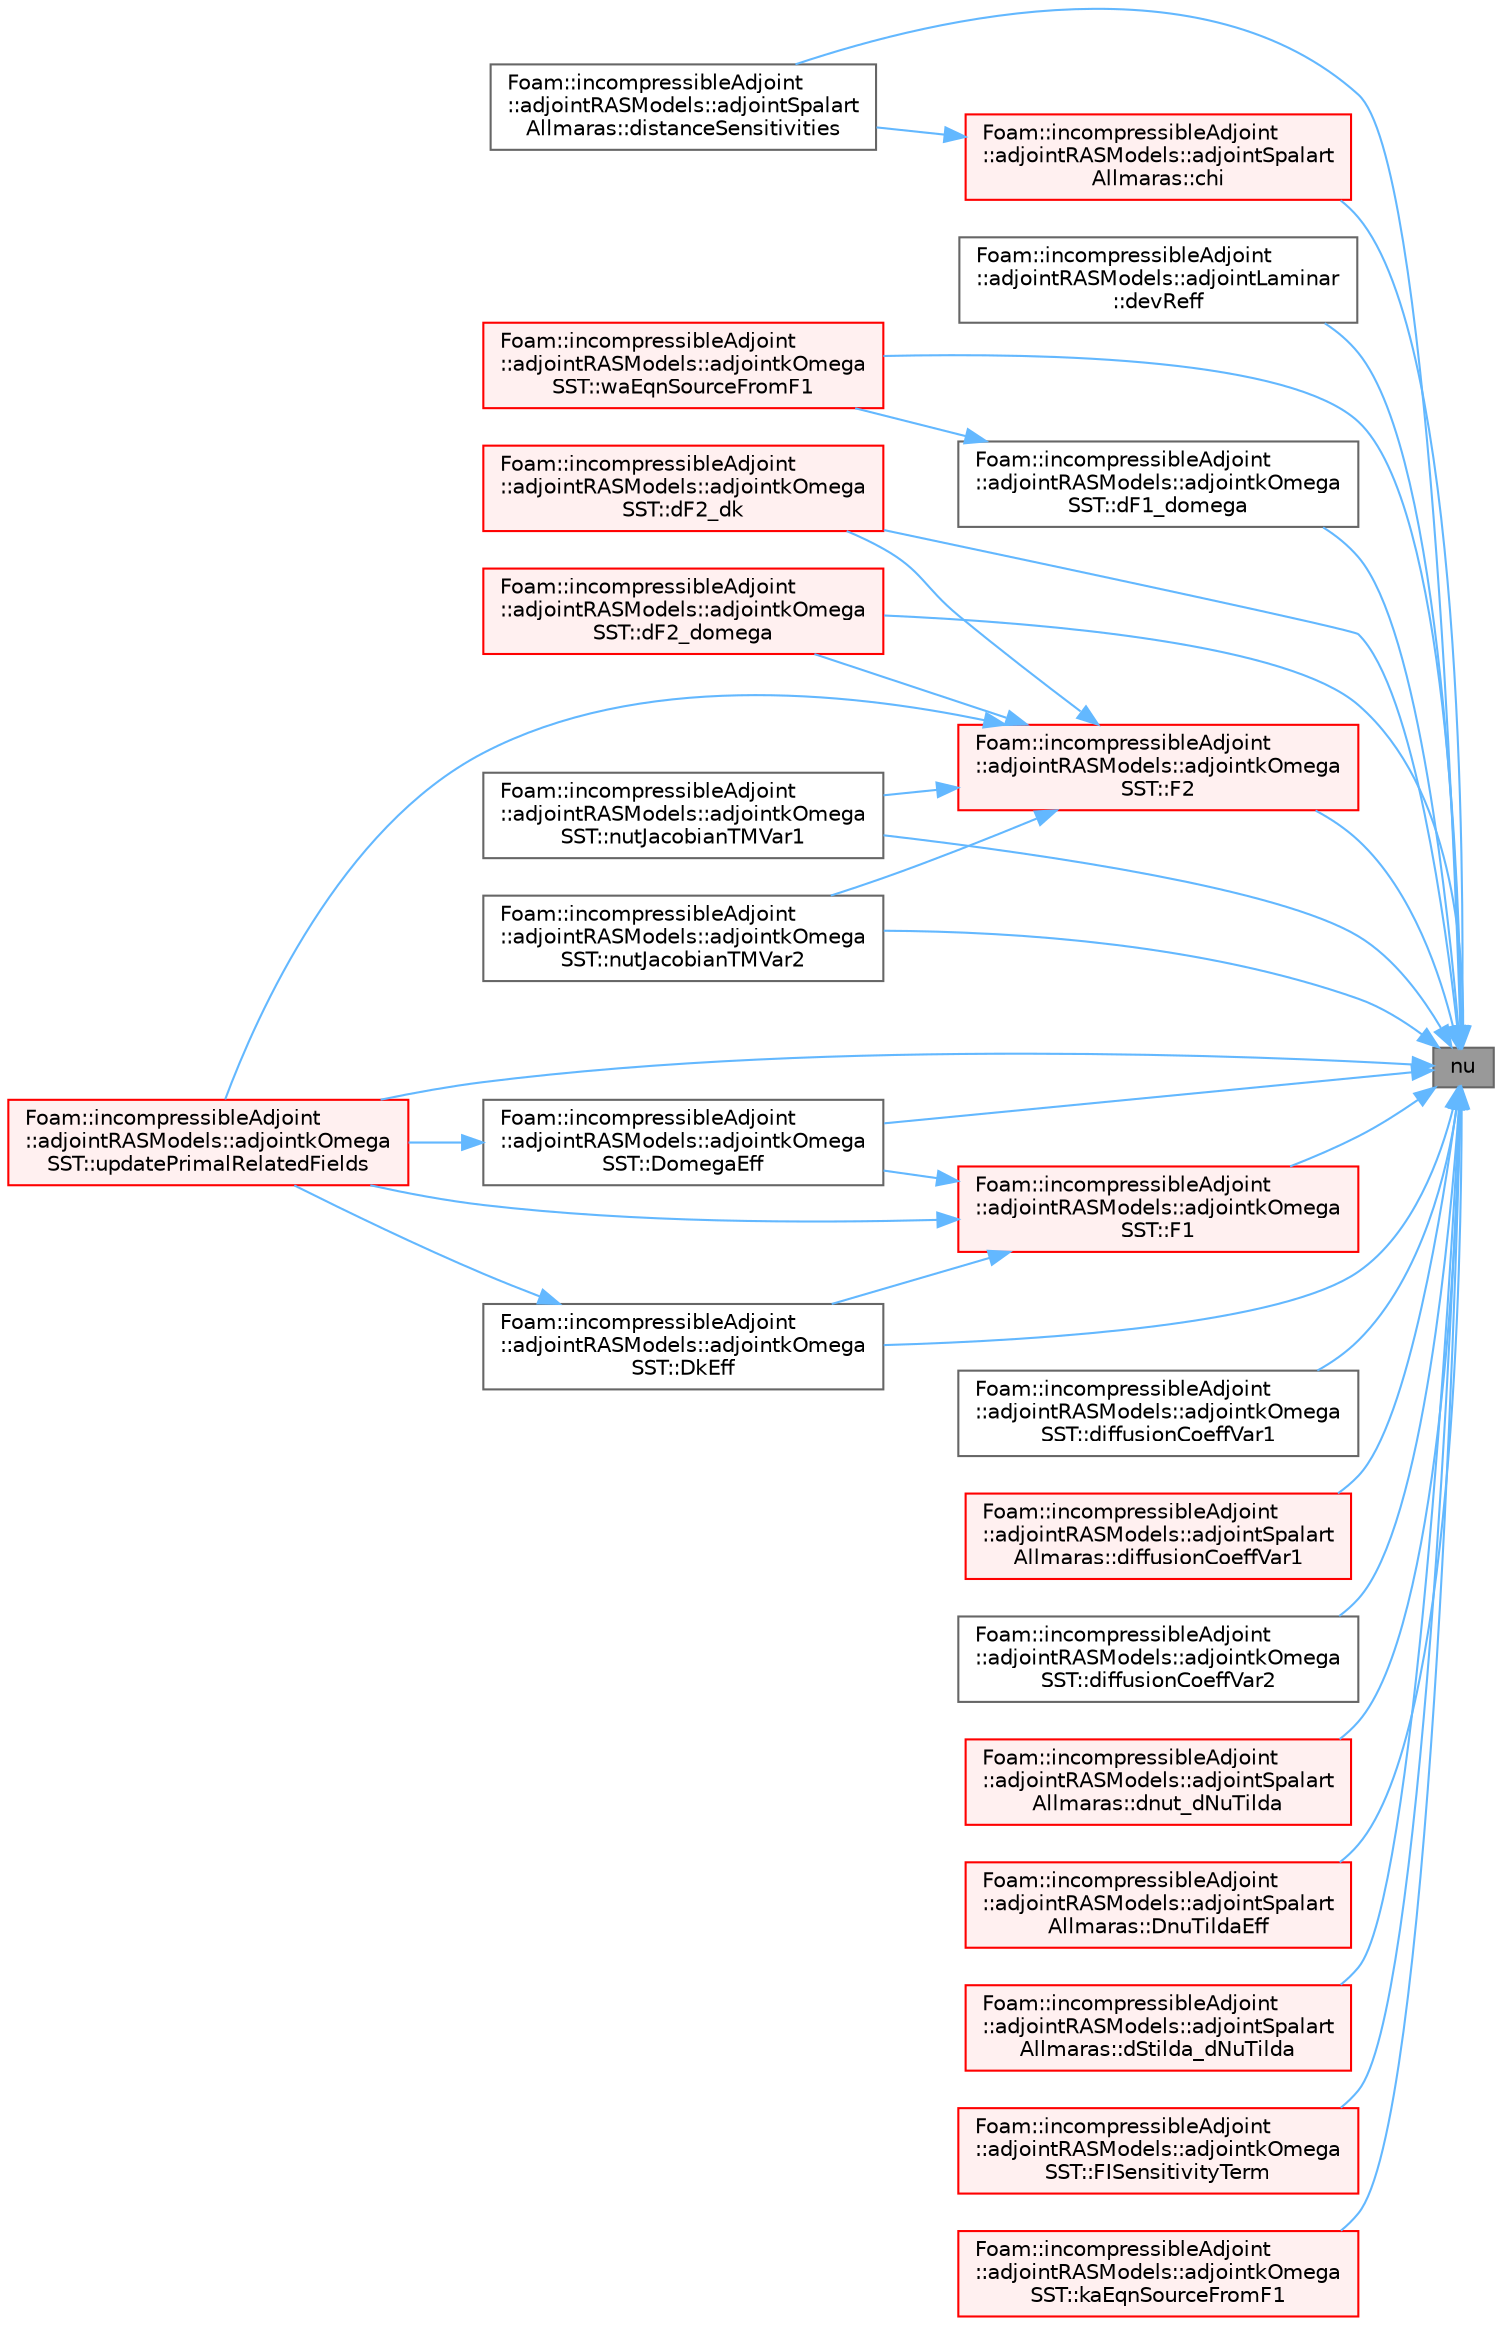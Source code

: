 digraph "nu"
{
 // LATEX_PDF_SIZE
  bgcolor="transparent";
  edge [fontname=Helvetica,fontsize=10,labelfontname=Helvetica,labelfontsize=10];
  node [fontname=Helvetica,fontsize=10,shape=box,height=0.2,width=0.4];
  rankdir="RL";
  Node1 [id="Node000001",label="nu",height=0.2,width=0.4,color="gray40", fillcolor="grey60", style="filled", fontcolor="black",tooltip=" "];
  Node1 -> Node2 [id="edge1_Node000001_Node000002",dir="back",color="steelblue1",style="solid",tooltip=" "];
  Node2 [id="Node000002",label="Foam::incompressibleAdjoint\l::adjointRASModels::adjointSpalart\lAllmaras::chi",height=0.2,width=0.4,color="red", fillcolor="#FFF0F0", style="filled",URL="$classFoam_1_1incompressibleAdjoint_1_1adjointRASModels_1_1adjointSpalartAllmaras.html#a12c06ff2531b6460a8bea4cd0efee0e1",tooltip=" "];
  Node2 -> Node4 [id="edge2_Node000002_Node000004",dir="back",color="steelblue1",style="solid",tooltip=" "];
  Node4 [id="Node000004",label="Foam::incompressibleAdjoint\l::adjointRASModels::adjointSpalart\lAllmaras::distanceSensitivities",height=0.2,width=0.4,color="grey40", fillcolor="white", style="filled",URL="$classFoam_1_1incompressibleAdjoint_1_1adjointRASModels_1_1adjointSpalartAllmaras.html#ab3a57cb54287f19aec59818a0ca87bcb",tooltip=" "];
  Node1 -> Node25 [id="edge3_Node000001_Node000025",dir="back",color="steelblue1",style="solid",tooltip=" "];
  Node25 [id="Node000025",label="Foam::incompressibleAdjoint\l::adjointRASModels::adjointLaminar\l::devReff",height=0.2,width=0.4,color="grey40", fillcolor="white", style="filled",URL="$classFoam_1_1incompressibleAdjoint_1_1adjointRASModels_1_1adjointLaminar.html#adf9888bc2862e2fee3ba3b9d64d24d8a",tooltip=" "];
  Node1 -> Node26 [id="edge4_Node000001_Node000026",dir="back",color="steelblue1",style="solid",tooltip=" "];
  Node26 [id="Node000026",label="Foam::incompressibleAdjoint\l::adjointRASModels::adjointkOmega\lSST::dF1_domega",height=0.2,width=0.4,color="grey40", fillcolor="white", style="filled",URL="$classFoam_1_1incompressibleAdjoint_1_1adjointRASModels_1_1adjointkOmegaSST.html#af7743e06df4ebd70bcc29d7e7e1df3b3",tooltip=" "];
  Node26 -> Node27 [id="edge5_Node000026_Node000027",dir="back",color="steelblue1",style="solid",tooltip=" "];
  Node27 [id="Node000027",label="Foam::incompressibleAdjoint\l::adjointRASModels::adjointkOmega\lSST::waEqnSourceFromF1",height=0.2,width=0.4,color="red", fillcolor="#FFF0F0", style="filled",URL="$classFoam_1_1incompressibleAdjoint_1_1adjointRASModels_1_1adjointkOmegaSST.html#a949d4ced276ef02b16869d78c25c9d3f",tooltip=" "];
  Node1 -> Node29 [id="edge6_Node000001_Node000029",dir="back",color="steelblue1",style="solid",tooltip=" "];
  Node29 [id="Node000029",label="Foam::incompressibleAdjoint\l::adjointRASModels::adjointkOmega\lSST::dF2_dk",height=0.2,width=0.4,color="red", fillcolor="#FFF0F0", style="filled",URL="$classFoam_1_1incompressibleAdjoint_1_1adjointRASModels_1_1adjointkOmegaSST.html#a3943a674f2efa83ddaabda3e30977d3d",tooltip=" "];
  Node1 -> Node36 [id="edge7_Node000001_Node000036",dir="back",color="steelblue1",style="solid",tooltip=" "];
  Node36 [id="Node000036",label="Foam::incompressibleAdjoint\l::adjointRASModels::adjointkOmega\lSST::dF2_domega",height=0.2,width=0.4,color="red", fillcolor="#FFF0F0", style="filled",URL="$classFoam_1_1incompressibleAdjoint_1_1adjointRASModels_1_1adjointkOmegaSST.html#affbf3424c18b7dae6b81f81fce90ca8f",tooltip=" "];
  Node1 -> Node40 [id="edge8_Node000001_Node000040",dir="back",color="steelblue1",style="solid",tooltip=" "];
  Node40 [id="Node000040",label="Foam::incompressibleAdjoint\l::adjointRASModels::adjointkOmega\lSST::diffusionCoeffVar1",height=0.2,width=0.4,color="grey40", fillcolor="white", style="filled",URL="$classFoam_1_1incompressibleAdjoint_1_1adjointRASModels_1_1adjointkOmegaSST.html#a02d460178c77f98e9e282d5267f82fe4",tooltip=" "];
  Node1 -> Node41 [id="edge9_Node000001_Node000041",dir="back",color="steelblue1",style="solid",tooltip=" "];
  Node41 [id="Node000041",label="Foam::incompressibleAdjoint\l::adjointRASModels::adjointSpalart\lAllmaras::diffusionCoeffVar1",height=0.2,width=0.4,color="red", fillcolor="#FFF0F0", style="filled",URL="$classFoam_1_1incompressibleAdjoint_1_1adjointRASModels_1_1adjointSpalartAllmaras.html#a02d460178c77f98e9e282d5267f82fe4",tooltip=" "];
  Node1 -> Node43 [id="edge10_Node000001_Node000043",dir="back",color="steelblue1",style="solid",tooltip=" "];
  Node43 [id="Node000043",label="Foam::incompressibleAdjoint\l::adjointRASModels::adjointkOmega\lSST::diffusionCoeffVar2",height=0.2,width=0.4,color="grey40", fillcolor="white", style="filled",URL="$classFoam_1_1incompressibleAdjoint_1_1adjointRASModels_1_1adjointkOmegaSST.html#acbb5a78f2c4b8f29bdf17c533ea8748f",tooltip=" "];
  Node1 -> Node4 [id="edge11_Node000001_Node000004",dir="back",color="steelblue1",style="solid",tooltip=" "];
  Node1 -> Node44 [id="edge12_Node000001_Node000044",dir="back",color="steelblue1",style="solid",tooltip=" "];
  Node44 [id="Node000044",label="Foam::incompressibleAdjoint\l::adjointRASModels::adjointkOmega\lSST::DkEff",height=0.2,width=0.4,color="grey40", fillcolor="white", style="filled",URL="$classFoam_1_1incompressibleAdjoint_1_1adjointRASModels_1_1adjointkOmegaSST.html#af2ef33bafeb888f28bb15b2ea7da5889",tooltip=" "];
  Node44 -> Node34 [id="edge13_Node000044_Node000034",dir="back",color="steelblue1",style="solid",tooltip=" "];
  Node34 [id="Node000034",label="Foam::incompressibleAdjoint\l::adjointRASModels::adjointkOmega\lSST::updatePrimalRelatedFields",height=0.2,width=0.4,color="red", fillcolor="#FFF0F0", style="filled",URL="$classFoam_1_1incompressibleAdjoint_1_1adjointRASModels_1_1adjointkOmegaSST.html#a4dcce4d3976f413371589fd8db0923ea",tooltip=" "];
  Node1 -> Node12 [id="edge14_Node000001_Node000012",dir="back",color="steelblue1",style="solid",tooltip=" "];
  Node12 [id="Node000012",label="Foam::incompressibleAdjoint\l::adjointRASModels::adjointSpalart\lAllmaras::dnut_dNuTilda",height=0.2,width=0.4,color="red", fillcolor="#FFF0F0", style="filled",URL="$classFoam_1_1incompressibleAdjoint_1_1adjointRASModels_1_1adjointSpalartAllmaras.html#ab59d1ba52782352e2a8a785a516cd396",tooltip=" "];
  Node1 -> Node45 [id="edge15_Node000001_Node000045",dir="back",color="steelblue1",style="solid",tooltip=" "];
  Node45 [id="Node000045",label="Foam::incompressibleAdjoint\l::adjointRASModels::adjointSpalart\lAllmaras::DnuTildaEff",height=0.2,width=0.4,color="red", fillcolor="#FFF0F0", style="filled",URL="$classFoam_1_1incompressibleAdjoint_1_1adjointRASModels_1_1adjointSpalartAllmaras.html#a3db17e0612d3f43dfc21d593b7f7a942",tooltip=" "];
  Node1 -> Node46 [id="edge16_Node000001_Node000046",dir="back",color="steelblue1",style="solid",tooltip=" "];
  Node46 [id="Node000046",label="Foam::incompressibleAdjoint\l::adjointRASModels::adjointkOmega\lSST::DomegaEff",height=0.2,width=0.4,color="grey40", fillcolor="white", style="filled",URL="$classFoam_1_1incompressibleAdjoint_1_1adjointRASModels_1_1adjointkOmegaSST.html#a91782df59f38d55bd1c5f0f76df8d8fa",tooltip=" "];
  Node46 -> Node34 [id="edge17_Node000046_Node000034",dir="back",color="steelblue1",style="solid",tooltip=" "];
  Node1 -> Node15 [id="edge18_Node000001_Node000015",dir="back",color="steelblue1",style="solid",tooltip=" "];
  Node15 [id="Node000015",label="Foam::incompressibleAdjoint\l::adjointRASModels::adjointSpalart\lAllmaras::dStilda_dNuTilda",height=0.2,width=0.4,color="red", fillcolor="#FFF0F0", style="filled",URL="$classFoam_1_1incompressibleAdjoint_1_1adjointRASModels_1_1adjointSpalartAllmaras.html#a083f8c8c6d615d2ae85290d8b6e4d1b0",tooltip=" "];
  Node1 -> Node47 [id="edge19_Node000001_Node000047",dir="back",color="steelblue1",style="solid",tooltip=" "];
  Node47 [id="Node000047",label="Foam::incompressibleAdjoint\l::adjointRASModels::adjointkOmega\lSST::F1",height=0.2,width=0.4,color="red", fillcolor="#FFF0F0", style="filled",URL="$classFoam_1_1incompressibleAdjoint_1_1adjointRASModels_1_1adjointkOmegaSST.html#a4b3838a294a5355dc1f45ab1c5605384",tooltip=" "];
  Node47 -> Node44 [id="edge20_Node000047_Node000044",dir="back",color="steelblue1",style="solid",tooltip=" "];
  Node47 -> Node46 [id="edge21_Node000047_Node000046",dir="back",color="steelblue1",style="solid",tooltip=" "];
  Node47 -> Node34 [id="edge22_Node000047_Node000034",dir="back",color="steelblue1",style="solid",tooltip=" "];
  Node1 -> Node56 [id="edge23_Node000001_Node000056",dir="back",color="steelblue1",style="solid",tooltip=" "];
  Node56 [id="Node000056",label="Foam::incompressibleAdjoint\l::adjointRASModels::adjointkOmega\lSST::F2",height=0.2,width=0.4,color="red", fillcolor="#FFF0F0", style="filled",URL="$classFoam_1_1incompressibleAdjoint_1_1adjointRASModels_1_1adjointkOmegaSST.html#a3c753cf60b7d2683953ef4fe93e9e67e",tooltip=" "];
  Node56 -> Node29 [id="edge24_Node000056_Node000029",dir="back",color="steelblue1",style="solid",tooltip=" "];
  Node56 -> Node36 [id="edge25_Node000056_Node000036",dir="back",color="steelblue1",style="solid",tooltip=" "];
  Node56 -> Node33 [id="edge26_Node000056_Node000033",dir="back",color="steelblue1",style="solid",tooltip=" "];
  Node33 [id="Node000033",label="Foam::incompressibleAdjoint\l::adjointRASModels::adjointkOmega\lSST::nutJacobianTMVar1",height=0.2,width=0.4,color="grey40", fillcolor="white", style="filled",URL="$classFoam_1_1incompressibleAdjoint_1_1adjointRASModels_1_1adjointkOmegaSST.html#a65a0544e539c3f3de587a0c3c061c46f",tooltip=" "];
  Node56 -> Node39 [id="edge27_Node000056_Node000039",dir="back",color="steelblue1",style="solid",tooltip=" "];
  Node39 [id="Node000039",label="Foam::incompressibleAdjoint\l::adjointRASModels::adjointkOmega\lSST::nutJacobianTMVar2",height=0.2,width=0.4,color="grey40", fillcolor="white", style="filled",URL="$classFoam_1_1incompressibleAdjoint_1_1adjointRASModels_1_1adjointkOmegaSST.html#a05d32000fd2117c53a0a4a14a355de68",tooltip=" "];
  Node56 -> Node34 [id="edge28_Node000056_Node000034",dir="back",color="steelblue1",style="solid",tooltip=" "];
  Node1 -> Node59 [id="edge29_Node000001_Node000059",dir="back",color="steelblue1",style="solid",tooltip=" "];
  Node59 [id="Node000059",label="Foam::incompressibleAdjoint\l::adjointRASModels::adjointkOmega\lSST::FISensitivityTerm",height=0.2,width=0.4,color="red", fillcolor="#FFF0F0", style="filled",URL="$classFoam_1_1incompressibleAdjoint_1_1adjointRASModels_1_1adjointkOmegaSST.html#a0bab0b8eba8a6c1d833a0d962ae7cd8a",tooltip=" "];
  Node1 -> Node61 [id="edge30_Node000001_Node000061",dir="back",color="steelblue1",style="solid",tooltip=" "];
  Node61 [id="Node000061",label="Foam::incompressibleAdjoint\l::adjointRASModels::adjointkOmega\lSST::kaEqnSourceFromF1",height=0.2,width=0.4,color="red", fillcolor="#FFF0F0", style="filled",URL="$classFoam_1_1incompressibleAdjoint_1_1adjointRASModels_1_1adjointkOmegaSST.html#a43c6cb00728050ee5d2a603f3da3c259",tooltip=" "];
  Node1 -> Node33 [id="edge31_Node000001_Node000033",dir="back",color="steelblue1",style="solid",tooltip=" "];
  Node1 -> Node39 [id="edge32_Node000001_Node000039",dir="back",color="steelblue1",style="solid",tooltip=" "];
  Node1 -> Node34 [id="edge33_Node000001_Node000034",dir="back",color="steelblue1",style="solid",tooltip=" "];
  Node1 -> Node27 [id="edge34_Node000001_Node000027",dir="back",color="steelblue1",style="solid",tooltip=" "];
}
